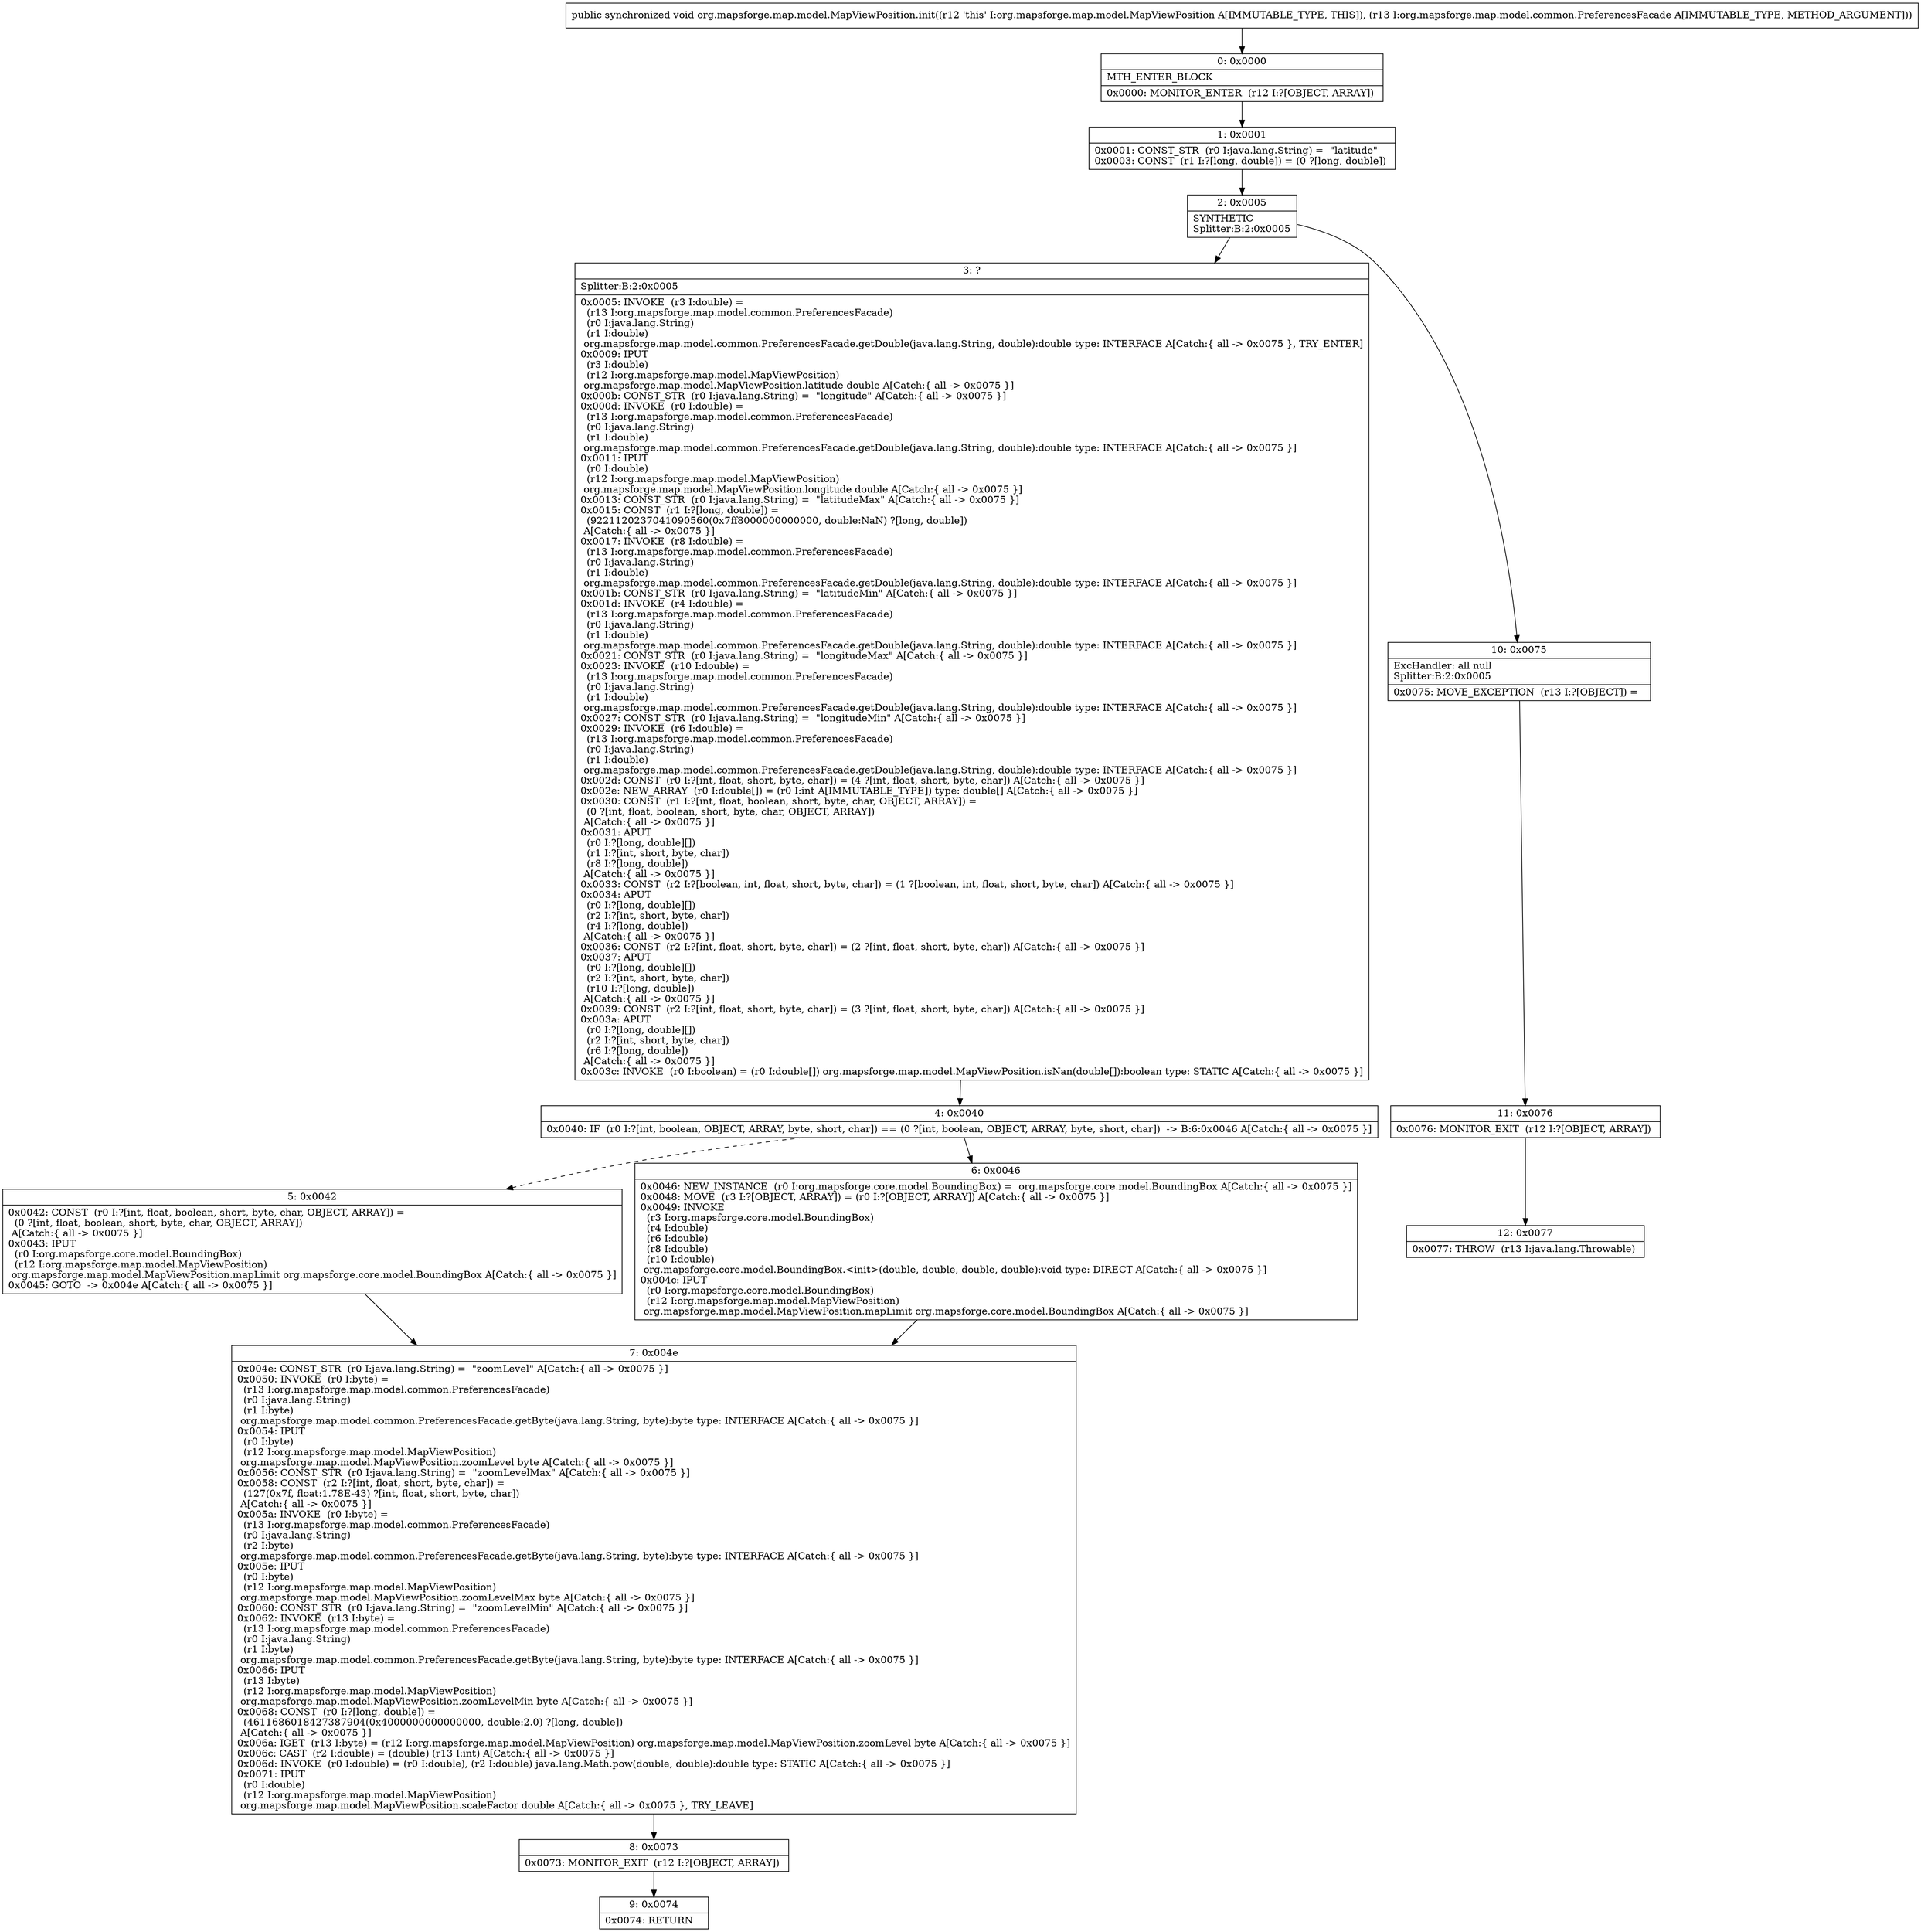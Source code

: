 digraph "CFG fororg.mapsforge.map.model.MapViewPosition.init(Lorg\/mapsforge\/map\/model\/common\/PreferencesFacade;)V" {
Node_0 [shape=record,label="{0\:\ 0x0000|MTH_ENTER_BLOCK\l|0x0000: MONITOR_ENTER  (r12 I:?[OBJECT, ARRAY]) \l}"];
Node_1 [shape=record,label="{1\:\ 0x0001|0x0001: CONST_STR  (r0 I:java.lang.String) =  \"latitude\" \l0x0003: CONST  (r1 I:?[long, double]) = (0 ?[long, double]) \l}"];
Node_2 [shape=record,label="{2\:\ 0x0005|SYNTHETIC\lSplitter:B:2:0x0005\l}"];
Node_3 [shape=record,label="{3\:\ ?|Splitter:B:2:0x0005\l|0x0005: INVOKE  (r3 I:double) = \l  (r13 I:org.mapsforge.map.model.common.PreferencesFacade)\l  (r0 I:java.lang.String)\l  (r1 I:double)\l org.mapsforge.map.model.common.PreferencesFacade.getDouble(java.lang.String, double):double type: INTERFACE A[Catch:\{ all \-\> 0x0075 \}, TRY_ENTER]\l0x0009: IPUT  \l  (r3 I:double)\l  (r12 I:org.mapsforge.map.model.MapViewPosition)\l org.mapsforge.map.model.MapViewPosition.latitude double A[Catch:\{ all \-\> 0x0075 \}]\l0x000b: CONST_STR  (r0 I:java.lang.String) =  \"longitude\" A[Catch:\{ all \-\> 0x0075 \}]\l0x000d: INVOKE  (r0 I:double) = \l  (r13 I:org.mapsforge.map.model.common.PreferencesFacade)\l  (r0 I:java.lang.String)\l  (r1 I:double)\l org.mapsforge.map.model.common.PreferencesFacade.getDouble(java.lang.String, double):double type: INTERFACE A[Catch:\{ all \-\> 0x0075 \}]\l0x0011: IPUT  \l  (r0 I:double)\l  (r12 I:org.mapsforge.map.model.MapViewPosition)\l org.mapsforge.map.model.MapViewPosition.longitude double A[Catch:\{ all \-\> 0x0075 \}]\l0x0013: CONST_STR  (r0 I:java.lang.String) =  \"latitudeMax\" A[Catch:\{ all \-\> 0x0075 \}]\l0x0015: CONST  (r1 I:?[long, double]) = \l  (9221120237041090560(0x7ff8000000000000, double:NaN) ?[long, double])\l A[Catch:\{ all \-\> 0x0075 \}]\l0x0017: INVOKE  (r8 I:double) = \l  (r13 I:org.mapsforge.map.model.common.PreferencesFacade)\l  (r0 I:java.lang.String)\l  (r1 I:double)\l org.mapsforge.map.model.common.PreferencesFacade.getDouble(java.lang.String, double):double type: INTERFACE A[Catch:\{ all \-\> 0x0075 \}]\l0x001b: CONST_STR  (r0 I:java.lang.String) =  \"latitudeMin\" A[Catch:\{ all \-\> 0x0075 \}]\l0x001d: INVOKE  (r4 I:double) = \l  (r13 I:org.mapsforge.map.model.common.PreferencesFacade)\l  (r0 I:java.lang.String)\l  (r1 I:double)\l org.mapsforge.map.model.common.PreferencesFacade.getDouble(java.lang.String, double):double type: INTERFACE A[Catch:\{ all \-\> 0x0075 \}]\l0x0021: CONST_STR  (r0 I:java.lang.String) =  \"longitudeMax\" A[Catch:\{ all \-\> 0x0075 \}]\l0x0023: INVOKE  (r10 I:double) = \l  (r13 I:org.mapsforge.map.model.common.PreferencesFacade)\l  (r0 I:java.lang.String)\l  (r1 I:double)\l org.mapsforge.map.model.common.PreferencesFacade.getDouble(java.lang.String, double):double type: INTERFACE A[Catch:\{ all \-\> 0x0075 \}]\l0x0027: CONST_STR  (r0 I:java.lang.String) =  \"longitudeMin\" A[Catch:\{ all \-\> 0x0075 \}]\l0x0029: INVOKE  (r6 I:double) = \l  (r13 I:org.mapsforge.map.model.common.PreferencesFacade)\l  (r0 I:java.lang.String)\l  (r1 I:double)\l org.mapsforge.map.model.common.PreferencesFacade.getDouble(java.lang.String, double):double type: INTERFACE A[Catch:\{ all \-\> 0x0075 \}]\l0x002d: CONST  (r0 I:?[int, float, short, byte, char]) = (4 ?[int, float, short, byte, char]) A[Catch:\{ all \-\> 0x0075 \}]\l0x002e: NEW_ARRAY  (r0 I:double[]) = (r0 I:int A[IMMUTABLE_TYPE]) type: double[] A[Catch:\{ all \-\> 0x0075 \}]\l0x0030: CONST  (r1 I:?[int, float, boolean, short, byte, char, OBJECT, ARRAY]) = \l  (0 ?[int, float, boolean, short, byte, char, OBJECT, ARRAY])\l A[Catch:\{ all \-\> 0x0075 \}]\l0x0031: APUT  \l  (r0 I:?[long, double][])\l  (r1 I:?[int, short, byte, char])\l  (r8 I:?[long, double])\l A[Catch:\{ all \-\> 0x0075 \}]\l0x0033: CONST  (r2 I:?[boolean, int, float, short, byte, char]) = (1 ?[boolean, int, float, short, byte, char]) A[Catch:\{ all \-\> 0x0075 \}]\l0x0034: APUT  \l  (r0 I:?[long, double][])\l  (r2 I:?[int, short, byte, char])\l  (r4 I:?[long, double])\l A[Catch:\{ all \-\> 0x0075 \}]\l0x0036: CONST  (r2 I:?[int, float, short, byte, char]) = (2 ?[int, float, short, byte, char]) A[Catch:\{ all \-\> 0x0075 \}]\l0x0037: APUT  \l  (r0 I:?[long, double][])\l  (r2 I:?[int, short, byte, char])\l  (r10 I:?[long, double])\l A[Catch:\{ all \-\> 0x0075 \}]\l0x0039: CONST  (r2 I:?[int, float, short, byte, char]) = (3 ?[int, float, short, byte, char]) A[Catch:\{ all \-\> 0x0075 \}]\l0x003a: APUT  \l  (r0 I:?[long, double][])\l  (r2 I:?[int, short, byte, char])\l  (r6 I:?[long, double])\l A[Catch:\{ all \-\> 0x0075 \}]\l0x003c: INVOKE  (r0 I:boolean) = (r0 I:double[]) org.mapsforge.map.model.MapViewPosition.isNan(double[]):boolean type: STATIC A[Catch:\{ all \-\> 0x0075 \}]\l}"];
Node_4 [shape=record,label="{4\:\ 0x0040|0x0040: IF  (r0 I:?[int, boolean, OBJECT, ARRAY, byte, short, char]) == (0 ?[int, boolean, OBJECT, ARRAY, byte, short, char])  \-\> B:6:0x0046 A[Catch:\{ all \-\> 0x0075 \}]\l}"];
Node_5 [shape=record,label="{5\:\ 0x0042|0x0042: CONST  (r0 I:?[int, float, boolean, short, byte, char, OBJECT, ARRAY]) = \l  (0 ?[int, float, boolean, short, byte, char, OBJECT, ARRAY])\l A[Catch:\{ all \-\> 0x0075 \}]\l0x0043: IPUT  \l  (r0 I:org.mapsforge.core.model.BoundingBox)\l  (r12 I:org.mapsforge.map.model.MapViewPosition)\l org.mapsforge.map.model.MapViewPosition.mapLimit org.mapsforge.core.model.BoundingBox A[Catch:\{ all \-\> 0x0075 \}]\l0x0045: GOTO  \-\> 0x004e A[Catch:\{ all \-\> 0x0075 \}]\l}"];
Node_6 [shape=record,label="{6\:\ 0x0046|0x0046: NEW_INSTANCE  (r0 I:org.mapsforge.core.model.BoundingBox) =  org.mapsforge.core.model.BoundingBox A[Catch:\{ all \-\> 0x0075 \}]\l0x0048: MOVE  (r3 I:?[OBJECT, ARRAY]) = (r0 I:?[OBJECT, ARRAY]) A[Catch:\{ all \-\> 0x0075 \}]\l0x0049: INVOKE  \l  (r3 I:org.mapsforge.core.model.BoundingBox)\l  (r4 I:double)\l  (r6 I:double)\l  (r8 I:double)\l  (r10 I:double)\l org.mapsforge.core.model.BoundingBox.\<init\>(double, double, double, double):void type: DIRECT A[Catch:\{ all \-\> 0x0075 \}]\l0x004c: IPUT  \l  (r0 I:org.mapsforge.core.model.BoundingBox)\l  (r12 I:org.mapsforge.map.model.MapViewPosition)\l org.mapsforge.map.model.MapViewPosition.mapLimit org.mapsforge.core.model.BoundingBox A[Catch:\{ all \-\> 0x0075 \}]\l}"];
Node_7 [shape=record,label="{7\:\ 0x004e|0x004e: CONST_STR  (r0 I:java.lang.String) =  \"zoomLevel\" A[Catch:\{ all \-\> 0x0075 \}]\l0x0050: INVOKE  (r0 I:byte) = \l  (r13 I:org.mapsforge.map.model.common.PreferencesFacade)\l  (r0 I:java.lang.String)\l  (r1 I:byte)\l org.mapsforge.map.model.common.PreferencesFacade.getByte(java.lang.String, byte):byte type: INTERFACE A[Catch:\{ all \-\> 0x0075 \}]\l0x0054: IPUT  \l  (r0 I:byte)\l  (r12 I:org.mapsforge.map.model.MapViewPosition)\l org.mapsforge.map.model.MapViewPosition.zoomLevel byte A[Catch:\{ all \-\> 0x0075 \}]\l0x0056: CONST_STR  (r0 I:java.lang.String) =  \"zoomLevelMax\" A[Catch:\{ all \-\> 0x0075 \}]\l0x0058: CONST  (r2 I:?[int, float, short, byte, char]) = \l  (127(0x7f, float:1.78E\-43) ?[int, float, short, byte, char])\l A[Catch:\{ all \-\> 0x0075 \}]\l0x005a: INVOKE  (r0 I:byte) = \l  (r13 I:org.mapsforge.map.model.common.PreferencesFacade)\l  (r0 I:java.lang.String)\l  (r2 I:byte)\l org.mapsforge.map.model.common.PreferencesFacade.getByte(java.lang.String, byte):byte type: INTERFACE A[Catch:\{ all \-\> 0x0075 \}]\l0x005e: IPUT  \l  (r0 I:byte)\l  (r12 I:org.mapsforge.map.model.MapViewPosition)\l org.mapsforge.map.model.MapViewPosition.zoomLevelMax byte A[Catch:\{ all \-\> 0x0075 \}]\l0x0060: CONST_STR  (r0 I:java.lang.String) =  \"zoomLevelMin\" A[Catch:\{ all \-\> 0x0075 \}]\l0x0062: INVOKE  (r13 I:byte) = \l  (r13 I:org.mapsforge.map.model.common.PreferencesFacade)\l  (r0 I:java.lang.String)\l  (r1 I:byte)\l org.mapsforge.map.model.common.PreferencesFacade.getByte(java.lang.String, byte):byte type: INTERFACE A[Catch:\{ all \-\> 0x0075 \}]\l0x0066: IPUT  \l  (r13 I:byte)\l  (r12 I:org.mapsforge.map.model.MapViewPosition)\l org.mapsforge.map.model.MapViewPosition.zoomLevelMin byte A[Catch:\{ all \-\> 0x0075 \}]\l0x0068: CONST  (r0 I:?[long, double]) = \l  (4611686018427387904(0x4000000000000000, double:2.0) ?[long, double])\l A[Catch:\{ all \-\> 0x0075 \}]\l0x006a: IGET  (r13 I:byte) = (r12 I:org.mapsforge.map.model.MapViewPosition) org.mapsforge.map.model.MapViewPosition.zoomLevel byte A[Catch:\{ all \-\> 0x0075 \}]\l0x006c: CAST  (r2 I:double) = (double) (r13 I:int) A[Catch:\{ all \-\> 0x0075 \}]\l0x006d: INVOKE  (r0 I:double) = (r0 I:double), (r2 I:double) java.lang.Math.pow(double, double):double type: STATIC A[Catch:\{ all \-\> 0x0075 \}]\l0x0071: IPUT  \l  (r0 I:double)\l  (r12 I:org.mapsforge.map.model.MapViewPosition)\l org.mapsforge.map.model.MapViewPosition.scaleFactor double A[Catch:\{ all \-\> 0x0075 \}, TRY_LEAVE]\l}"];
Node_8 [shape=record,label="{8\:\ 0x0073|0x0073: MONITOR_EXIT  (r12 I:?[OBJECT, ARRAY]) \l}"];
Node_9 [shape=record,label="{9\:\ 0x0074|0x0074: RETURN   \l}"];
Node_10 [shape=record,label="{10\:\ 0x0075|ExcHandler: all null\lSplitter:B:2:0x0005\l|0x0075: MOVE_EXCEPTION  (r13 I:?[OBJECT]) =  \l}"];
Node_11 [shape=record,label="{11\:\ 0x0076|0x0076: MONITOR_EXIT  (r12 I:?[OBJECT, ARRAY]) \l}"];
Node_12 [shape=record,label="{12\:\ 0x0077|0x0077: THROW  (r13 I:java.lang.Throwable) \l}"];
MethodNode[shape=record,label="{public synchronized void org.mapsforge.map.model.MapViewPosition.init((r12 'this' I:org.mapsforge.map.model.MapViewPosition A[IMMUTABLE_TYPE, THIS]), (r13 I:org.mapsforge.map.model.common.PreferencesFacade A[IMMUTABLE_TYPE, METHOD_ARGUMENT])) }"];
MethodNode -> Node_0;
Node_0 -> Node_1;
Node_1 -> Node_2;
Node_2 -> Node_3;
Node_2 -> Node_10;
Node_3 -> Node_4;
Node_4 -> Node_5[style=dashed];
Node_4 -> Node_6;
Node_5 -> Node_7;
Node_6 -> Node_7;
Node_7 -> Node_8;
Node_8 -> Node_9;
Node_10 -> Node_11;
Node_11 -> Node_12;
}

